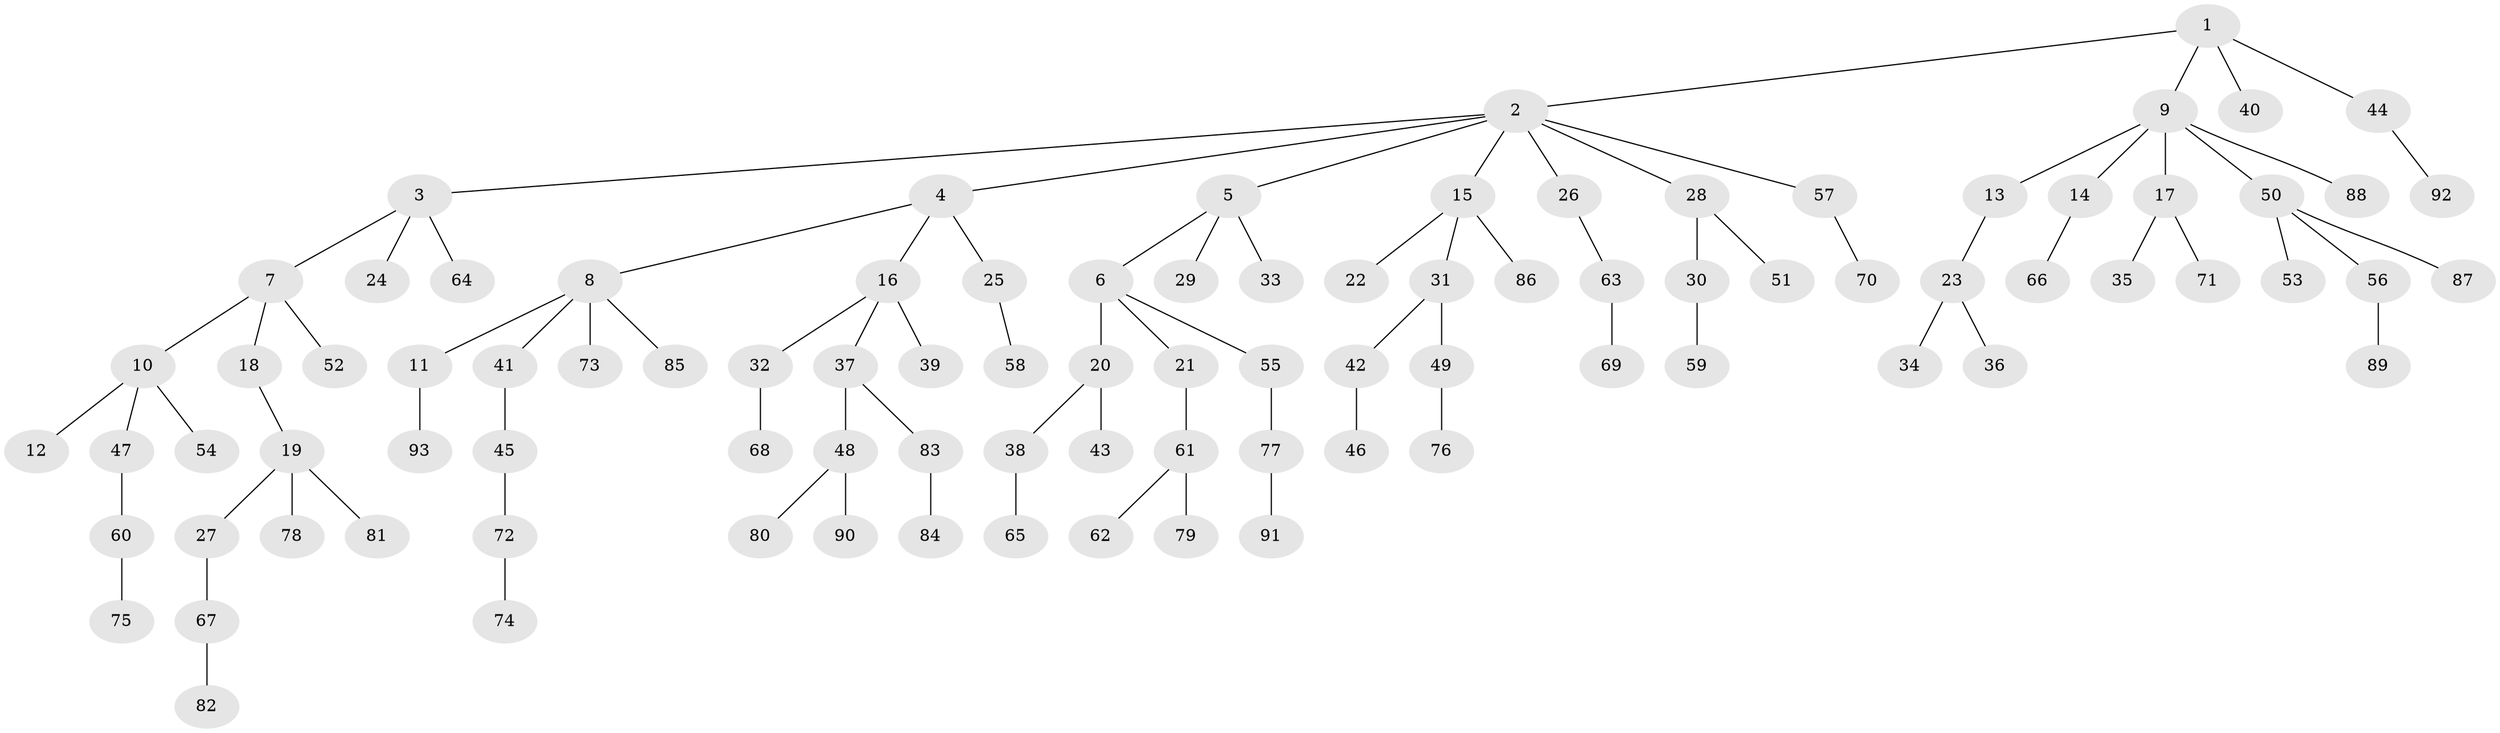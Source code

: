 // coarse degree distribution, {3: 0.1694915254237288, 10: 0.01694915254237288, 4: 0.05084745762711865, 6: 0.01694915254237288, 1: 0.559322033898305, 5: 0.01694915254237288, 2: 0.1694915254237288}
// Generated by graph-tools (version 1.1) at 2025/52/02/27/25 19:52:10]
// undirected, 93 vertices, 92 edges
graph export_dot {
graph [start="1"]
  node [color=gray90,style=filled];
  1;
  2;
  3;
  4;
  5;
  6;
  7;
  8;
  9;
  10;
  11;
  12;
  13;
  14;
  15;
  16;
  17;
  18;
  19;
  20;
  21;
  22;
  23;
  24;
  25;
  26;
  27;
  28;
  29;
  30;
  31;
  32;
  33;
  34;
  35;
  36;
  37;
  38;
  39;
  40;
  41;
  42;
  43;
  44;
  45;
  46;
  47;
  48;
  49;
  50;
  51;
  52;
  53;
  54;
  55;
  56;
  57;
  58;
  59;
  60;
  61;
  62;
  63;
  64;
  65;
  66;
  67;
  68;
  69;
  70;
  71;
  72;
  73;
  74;
  75;
  76;
  77;
  78;
  79;
  80;
  81;
  82;
  83;
  84;
  85;
  86;
  87;
  88;
  89;
  90;
  91;
  92;
  93;
  1 -- 2;
  1 -- 9;
  1 -- 40;
  1 -- 44;
  2 -- 3;
  2 -- 4;
  2 -- 5;
  2 -- 15;
  2 -- 26;
  2 -- 28;
  2 -- 57;
  3 -- 7;
  3 -- 24;
  3 -- 64;
  4 -- 8;
  4 -- 16;
  4 -- 25;
  5 -- 6;
  5 -- 29;
  5 -- 33;
  6 -- 20;
  6 -- 21;
  6 -- 55;
  7 -- 10;
  7 -- 18;
  7 -- 52;
  8 -- 11;
  8 -- 41;
  8 -- 73;
  8 -- 85;
  9 -- 13;
  9 -- 14;
  9 -- 17;
  9 -- 50;
  9 -- 88;
  10 -- 12;
  10 -- 47;
  10 -- 54;
  11 -- 93;
  13 -- 23;
  14 -- 66;
  15 -- 22;
  15 -- 31;
  15 -- 86;
  16 -- 32;
  16 -- 37;
  16 -- 39;
  17 -- 35;
  17 -- 71;
  18 -- 19;
  19 -- 27;
  19 -- 78;
  19 -- 81;
  20 -- 38;
  20 -- 43;
  21 -- 61;
  23 -- 34;
  23 -- 36;
  25 -- 58;
  26 -- 63;
  27 -- 67;
  28 -- 30;
  28 -- 51;
  30 -- 59;
  31 -- 42;
  31 -- 49;
  32 -- 68;
  37 -- 48;
  37 -- 83;
  38 -- 65;
  41 -- 45;
  42 -- 46;
  44 -- 92;
  45 -- 72;
  47 -- 60;
  48 -- 80;
  48 -- 90;
  49 -- 76;
  50 -- 53;
  50 -- 56;
  50 -- 87;
  55 -- 77;
  56 -- 89;
  57 -- 70;
  60 -- 75;
  61 -- 62;
  61 -- 79;
  63 -- 69;
  67 -- 82;
  72 -- 74;
  77 -- 91;
  83 -- 84;
}
